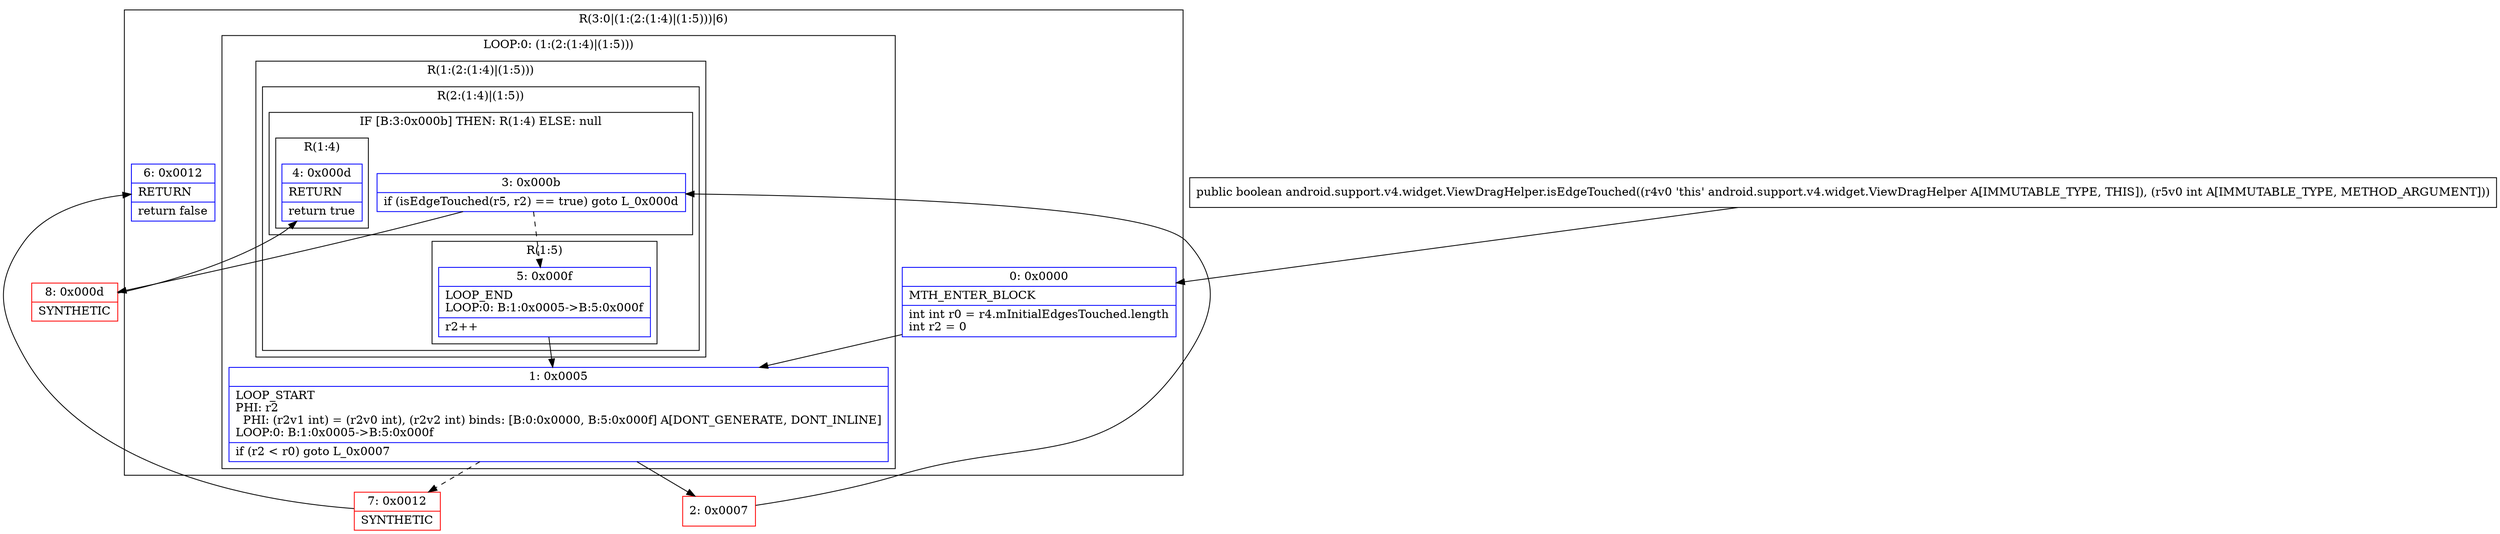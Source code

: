 digraph "CFG forandroid.support.v4.widget.ViewDragHelper.isEdgeTouched(I)Z" {
subgraph cluster_Region_1240966202 {
label = "R(3:0|(1:(2:(1:4)|(1:5)))|6)";
node [shape=record,color=blue];
Node_0 [shape=record,label="{0\:\ 0x0000|MTH_ENTER_BLOCK\l|int int r0 = r4.mInitialEdgesTouched.length\lint r2 = 0\l}"];
subgraph cluster_LoopRegion_687367471 {
label = "LOOP:0: (1:(2:(1:4)|(1:5)))";
node [shape=record,color=blue];
Node_1 [shape=record,label="{1\:\ 0x0005|LOOP_START\lPHI: r2 \l  PHI: (r2v1 int) = (r2v0 int), (r2v2 int) binds: [B:0:0x0000, B:5:0x000f] A[DONT_GENERATE, DONT_INLINE]\lLOOP:0: B:1:0x0005\-\>B:5:0x000f\l|if (r2 \< r0) goto L_0x0007\l}"];
subgraph cluster_Region_1302441980 {
label = "R(1:(2:(1:4)|(1:5)))";
node [shape=record,color=blue];
subgraph cluster_Region_510538675 {
label = "R(2:(1:4)|(1:5))";
node [shape=record,color=blue];
subgraph cluster_IfRegion_1624585476 {
label = "IF [B:3:0x000b] THEN: R(1:4) ELSE: null";
node [shape=record,color=blue];
Node_3 [shape=record,label="{3\:\ 0x000b|if (isEdgeTouched(r5, r2) == true) goto L_0x000d\l}"];
subgraph cluster_Region_751280731 {
label = "R(1:4)";
node [shape=record,color=blue];
Node_4 [shape=record,label="{4\:\ 0x000d|RETURN\l|return true\l}"];
}
}
subgraph cluster_Region_617083120 {
label = "R(1:5)";
node [shape=record,color=blue];
Node_5 [shape=record,label="{5\:\ 0x000f|LOOP_END\lLOOP:0: B:1:0x0005\-\>B:5:0x000f\l|r2++\l}"];
}
}
}
}
Node_6 [shape=record,label="{6\:\ 0x0012|RETURN\l|return false\l}"];
}
Node_2 [shape=record,color=red,label="{2\:\ 0x0007}"];
Node_7 [shape=record,color=red,label="{7\:\ 0x0012|SYNTHETIC\l}"];
Node_8 [shape=record,color=red,label="{8\:\ 0x000d|SYNTHETIC\l}"];
MethodNode[shape=record,label="{public boolean android.support.v4.widget.ViewDragHelper.isEdgeTouched((r4v0 'this' android.support.v4.widget.ViewDragHelper A[IMMUTABLE_TYPE, THIS]), (r5v0 int A[IMMUTABLE_TYPE, METHOD_ARGUMENT])) }"];
MethodNode -> Node_0;
Node_0 -> Node_1;
Node_1 -> Node_2;
Node_1 -> Node_7[style=dashed];
Node_3 -> Node_5[style=dashed];
Node_3 -> Node_8;
Node_5 -> Node_1;
Node_2 -> Node_3;
Node_7 -> Node_6;
Node_8 -> Node_4;
}

